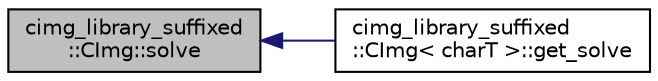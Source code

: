 digraph "cimg_library_suffixed::CImg::solve"
{
  edge [fontname="Helvetica",fontsize="10",labelfontname="Helvetica",labelfontsize="10"];
  node [fontname="Helvetica",fontsize="10",shape=record];
  rankdir="LR";
  Node1 [label="cimg_library_suffixed\l::CImg::solve",height=0.2,width=0.4,color="black", fillcolor="grey75", style="filled" fontcolor="black"];
  Node1 -> Node2 [dir="back",color="midnightblue",fontsize="10",style="solid",fontname="Helvetica"];
  Node2 [label="cimg_library_suffixed\l::CImg\< charT \>::get_solve",height=0.2,width=0.4,color="black", fillcolor="white", style="filled",URL="$structcimg__library__suffixed_1_1_c_img.html#a29c953c8ecd02501e5699a7cf4645769",tooltip="Solve a system of linear equations ."];
}
